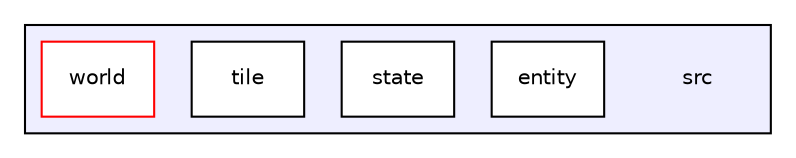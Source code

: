 digraph "src" {
  compound=true
  node [ fontsize="10", fontname="Helvetica"];
  edge [ labelfontsize="10", labelfontname="Helvetica"];
  subgraph clusterdir_68267d1309a1af8e8297ef4c3efbcdba {
    graph [ bgcolor="#eeeeff", pencolor="black", label="" URL="dir_68267d1309a1af8e8297ef4c3efbcdba.html"];
    dir_68267d1309a1af8e8297ef4c3efbcdba [shape=plaintext label="src"];
    dir_b6f0bb288e976a059ae88387d5b9ae90 [shape=box label="entity" color="black" fillcolor="white" style="filled" URL="dir_b6f0bb288e976a059ae88387d5b9ae90.html"];
    dir_0608c26f86dacad6145260adfb15aefd [shape=box label="state" color="black" fillcolor="white" style="filled" URL="dir_0608c26f86dacad6145260adfb15aefd.html"];
    dir_16186a19f23878c1e54fe138c5420315 [shape=box label="tile" color="black" fillcolor="white" style="filled" URL="dir_16186a19f23878c1e54fe138c5420315.html"];
    dir_6826d79532171ff2338799cfd298b875 [shape=box label="world" color="red" fillcolor="white" style="filled" URL="dir_6826d79532171ff2338799cfd298b875.html"];
  }
}
